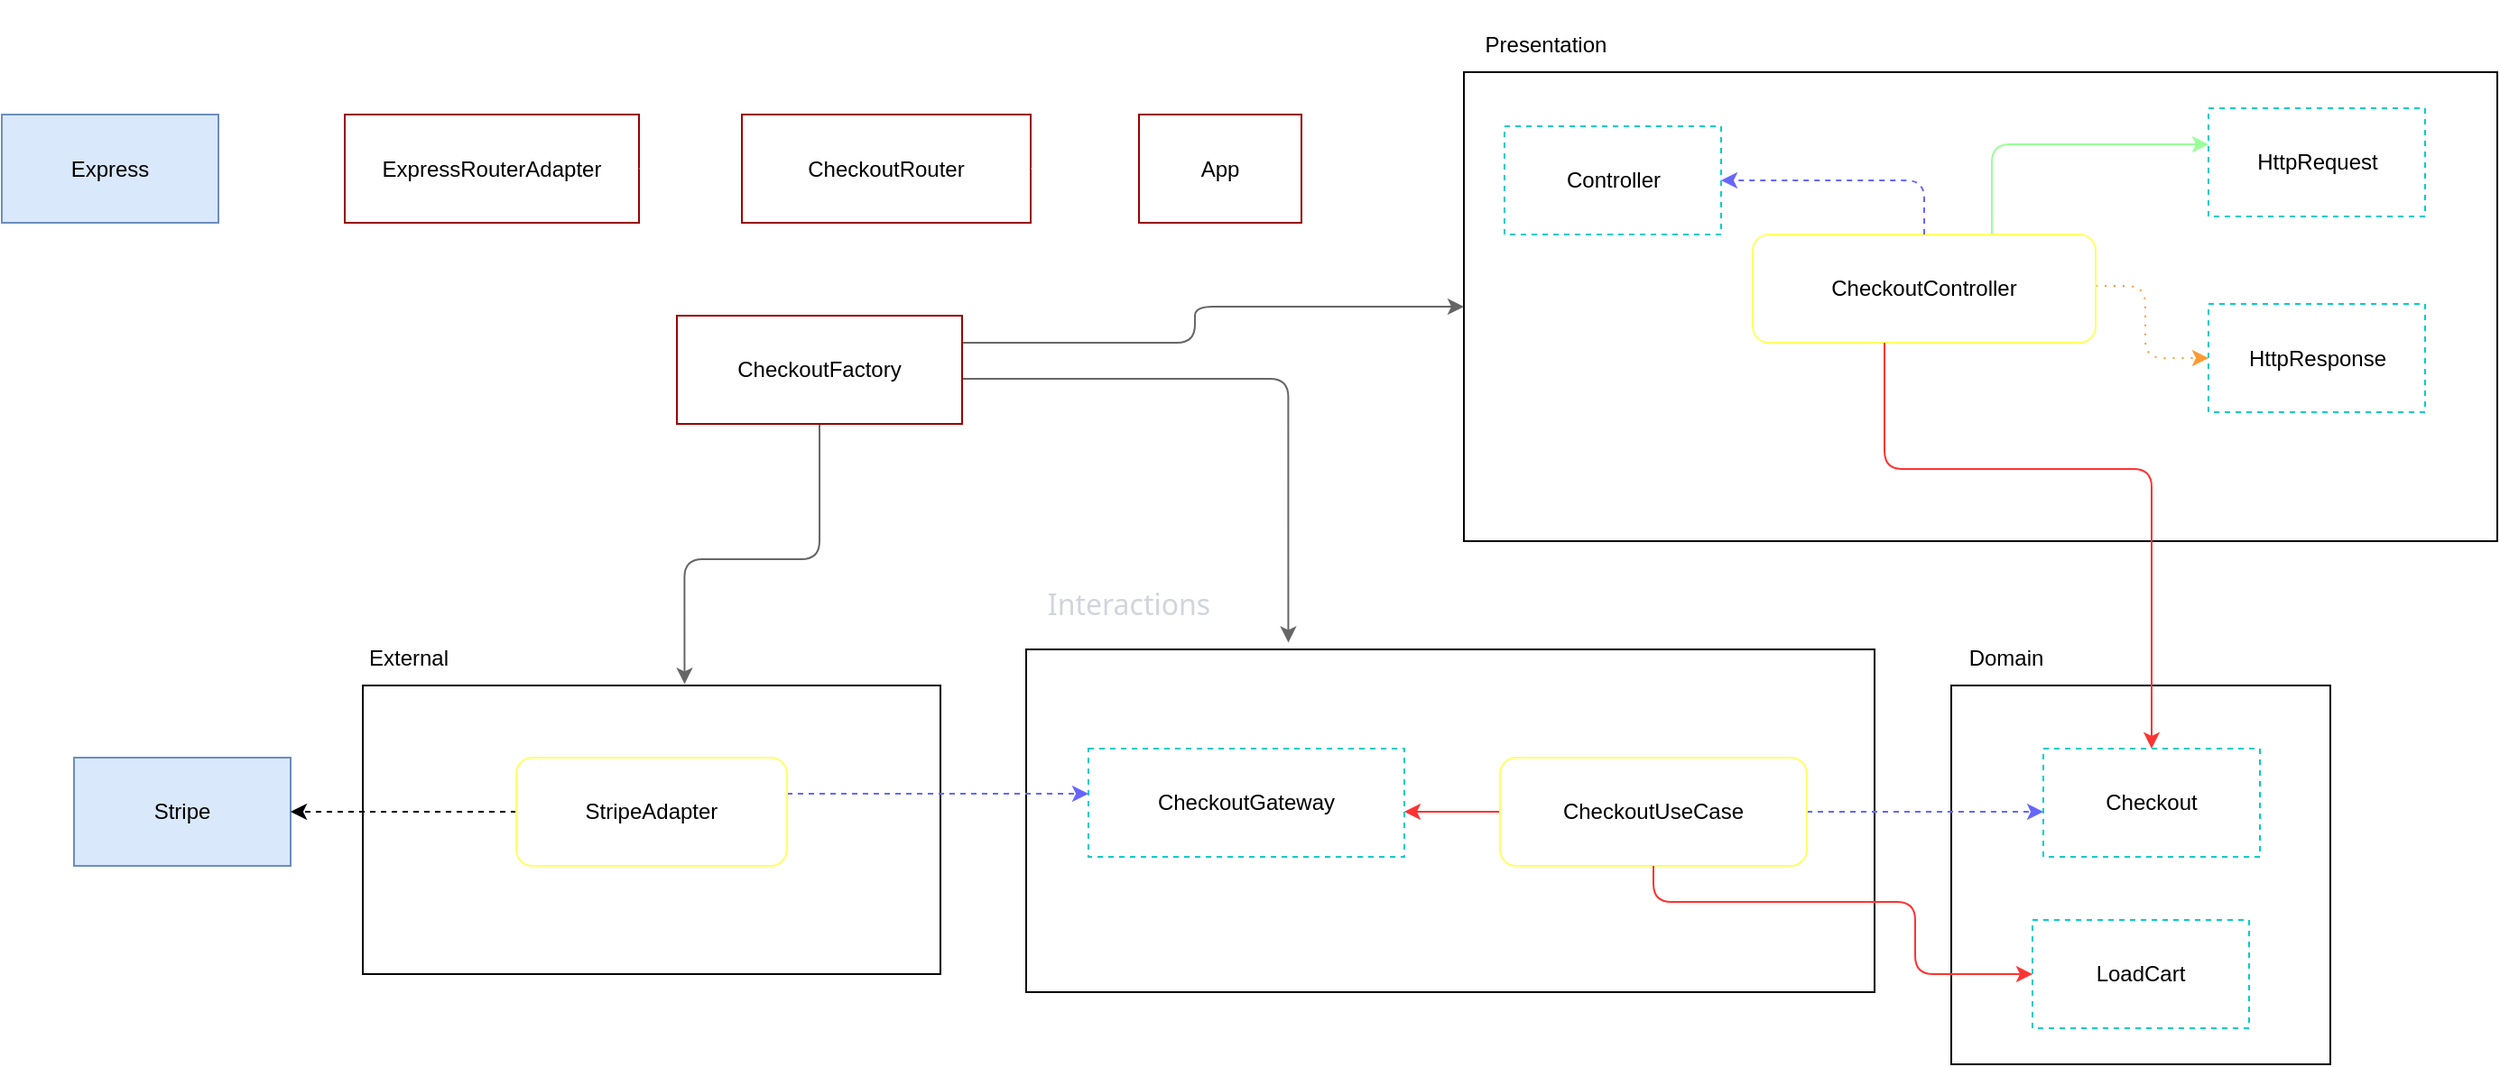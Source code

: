 <mxfile>
    <diagram id="CB3ceAA8CoP-bxzccKnG" name="Página-1">
        <mxGraphModel dx="1286" dy="645" grid="1" gridSize="10" guides="1" tooltips="1" connect="1" arrows="1" fold="1" page="1" pageScale="1" pageWidth="827" pageHeight="1169" math="0" shadow="0">
            <root>
                <mxCell id="0"/>
                <mxCell id="1" parent="0"/>
                <mxCell id="2" value="" style="rounded=0;whiteSpace=wrap;html=1;" vertex="1" parent="1">
                    <mxGeometry x="860" y="260" width="572.5" height="260" as="geometry"/>
                </mxCell>
                <mxCell id="3" style="edgeStyle=orthogonalEdgeStyle;html=1;strokeColor=#99ff99;" edge="1" parent="1" source="5" target="9">
                    <mxGeometry relative="1" as="geometry">
                        <Array as="points">
                            <mxPoint x="1152.5" y="300"/>
                        </Array>
                    </mxGeometry>
                </mxCell>
                <mxCell id="4" style="edgeStyle=orthogonalEdgeStyle;html=1;strokeColor=#ff9933;dashed=1;dashPattern=1 4;" edge="1" parent="1" source="5" target="10">
                    <mxGeometry relative="1" as="geometry">
                        <Array as="points">
                            <mxPoint x="1237.5" y="378.5"/>
                            <mxPoint x="1237.5" y="418.5"/>
                        </Array>
                    </mxGeometry>
                </mxCell>
                <mxCell id="5" value="CheckoutController" style="rounded=1;whiteSpace=wrap;html=1;strokeColor=#FFFF66;" vertex="1" parent="1">
                    <mxGeometry x="1020" y="350" width="190" height="60" as="geometry"/>
                </mxCell>
                <mxCell id="6" value="Presentation" style="text;html=1;strokeColor=none;fillColor=none;align=center;verticalAlign=middle;whiteSpace=wrap;rounded=0;" vertex="1" parent="1">
                    <mxGeometry x="860" y="230" width="90.5" height="30" as="geometry"/>
                </mxCell>
                <mxCell id="7" value="Controller" style="rounded=0;whiteSpace=wrap;html=1;strokeColor=#00CCCC;dashed=1;" vertex="1" parent="1">
                    <mxGeometry x="882.5" y="290" width="120" height="60" as="geometry"/>
                </mxCell>
                <mxCell id="8" value="" style="endArrow=classic;html=1;fillColor=#a20025;strokeColor=#6666FF;dashed=1;exitX=0.5;exitY=0;exitDx=0;exitDy=0;entryX=1;entryY=0.5;entryDx=0;entryDy=0;edgeStyle=orthogonalEdgeStyle;" edge="1" parent="1" source="5" target="7">
                    <mxGeometry width="50" height="50" relative="1" as="geometry">
                        <mxPoint x="1142.5" y="290" as="sourcePoint"/>
                        <mxPoint x="1262.5" y="290" as="targetPoint"/>
                    </mxGeometry>
                </mxCell>
                <mxCell id="9" value="HttpRequest" style="rounded=0;whiteSpace=wrap;html=1;strokeColor=#00CCCC;dashed=1;" vertex="1" parent="1">
                    <mxGeometry x="1272.5" y="280" width="120" height="60" as="geometry"/>
                </mxCell>
                <mxCell id="10" value="HttpResponse" style="rounded=0;whiteSpace=wrap;html=1;strokeColor=#00CCCC;dashed=1;" vertex="1" parent="1">
                    <mxGeometry x="1272.5" y="388.5" width="120" height="60" as="geometry"/>
                </mxCell>
                <mxCell id="11" value="" style="rounded=0;whiteSpace=wrap;html=1;" vertex="1" parent="1">
                    <mxGeometry x="1130" y="600" width="210" height="210" as="geometry"/>
                </mxCell>
                <mxCell id="12" value="Domain" style="text;html=1;align=center;verticalAlign=middle;resizable=0;points=[];autosize=1;strokeColor=none;fillColor=none;" vertex="1" parent="1">
                    <mxGeometry x="1130" y="570" width="60" height="30" as="geometry"/>
                </mxCell>
                <mxCell id="13" value="Checkout" style="rounded=0;whiteSpace=wrap;html=1;strokeColor=#00CCCC;dashed=1;" vertex="1" parent="1">
                    <mxGeometry x="1181" y="635" width="120" height="60" as="geometry"/>
                </mxCell>
                <mxCell id="14" style="edgeStyle=orthogonalEdgeStyle;html=1;strokeColor=#FF3333;" edge="1" parent="1" source="5" target="13">
                    <mxGeometry relative="1" as="geometry">
                        <Array as="points">
                            <mxPoint x="1093" y="480"/>
                            <mxPoint x="1241" y="480"/>
                        </Array>
                    </mxGeometry>
                </mxCell>
                <mxCell id="15" value="" style="rounded=0;whiteSpace=wrap;html=1;" vertex="1" parent="1">
                    <mxGeometry x="617.5" y="580" width="470" height="190" as="geometry"/>
                </mxCell>
                <mxCell id="16" style="edgeStyle=orthogonalEdgeStyle;html=1;strokeColor=#ff3333;" edge="1" parent="1" source="20" target="22">
                    <mxGeometry relative="1" as="geometry">
                        <Array as="points">
                            <mxPoint x="860" y="670"/>
                            <mxPoint x="860" y="670"/>
                        </Array>
                    </mxGeometry>
                </mxCell>
                <mxCell id="17" style="edgeStyle=orthogonalEdgeStyle;html=1;strokeColor=#6666FF;fillColor=#a20025;dashed=1;" edge="1" parent="1" source="20" target="13">
                    <mxGeometry relative="1" as="geometry">
                        <Array as="points">
                            <mxPoint x="1080" y="670"/>
                            <mxPoint x="1080" y="670"/>
                        </Array>
                    </mxGeometry>
                </mxCell>
                <mxCell id="20" value="CheckoutUseCase" style="rounded=1;whiteSpace=wrap;html=1;strokeColor=#FFFF66;" vertex="1" parent="1">
                    <mxGeometry x="880" y="640" width="170" height="60" as="geometry"/>
                </mxCell>
                <mxCell id="21" value="&lt;div style=&quot;text-align: start;&quot;&gt;&lt;span style=&quot;background-color: initial; font-size: 16px;&quot;&gt;&lt;font face=&quot;Söhne, ui-sans-serif, system-ui, -apple-system, Segoe UI, Roboto, Ubuntu, Cantarell, Noto Sans, sans-serif, Helvetica Neue, Arial, Apple Color Emoji, Segoe UI Emoji, Segoe UI Symbol, Noto Color Emoji&quot; color=&quot;#d1d5db&quot;&gt;Interactions&lt;/font&gt;&lt;/span&gt;&lt;/div&gt;" style="text;html=1;strokeColor=none;fillColor=none;align=center;verticalAlign=middle;whiteSpace=wrap;rounded=0;" vertex="1" parent="1">
                    <mxGeometry x="617.5" y="540" width="112.5" height="30" as="geometry"/>
                </mxCell>
                <mxCell id="22" value="CheckoutGateway" style="rounded=0;whiteSpace=wrap;html=1;strokeColor=#00CCCC;dashed=1;" vertex="1" parent="1">
                    <mxGeometry x="652" y="635" width="175" height="60" as="geometry"/>
                </mxCell>
                <mxCell id="23" value="" style="rounded=0;whiteSpace=wrap;html=1;" vertex="1" parent="1">
                    <mxGeometry x="250" y="600" width="320" height="160" as="geometry"/>
                </mxCell>
                <mxCell id="24" value="External" style="text;html=1;align=center;verticalAlign=middle;resizable=0;points=[];autosize=1;strokeColor=none;fillColor=none;" vertex="1" parent="1">
                    <mxGeometry x="240" y="570" width="70" height="30" as="geometry"/>
                </mxCell>
                <mxCell id="25" value="&lt;font color=&quot;#000000&quot;&gt;Stripe&lt;/font&gt;" style="rounded=0;whiteSpace=wrap;html=1;fillColor=#dae8fc;strokeColor=#6c8ebf;" vertex="1" parent="1">
                    <mxGeometry x="90" y="640" width="120" height="60" as="geometry"/>
                </mxCell>
                <mxCell id="26" style="edgeStyle=orthogonalEdgeStyle;html=1;dashed=1;" edge="1" parent="1" source="28" target="25">
                    <mxGeometry relative="1" as="geometry"/>
                </mxCell>
                <mxCell id="27" style="edgeStyle=orthogonalEdgeStyle;html=1;strokeColor=#6666FF;fillColor=#a20025;dashed=1;" edge="1" parent="1" source="28" target="22">
                    <mxGeometry relative="1" as="geometry">
                        <Array as="points">
                            <mxPoint x="620" y="660"/>
                            <mxPoint x="620" y="660"/>
                        </Array>
                    </mxGeometry>
                </mxCell>
                <mxCell id="28" value="StripeAdapter" style="rounded=1;whiteSpace=wrap;html=1;strokeColor=#FFFF66;" vertex="1" parent="1">
                    <mxGeometry x="335" y="640" width="150" height="60" as="geometry"/>
                </mxCell>
                <mxCell id="29" value="" style="rounded=0;whiteSpace=wrap;html=1;strokeColor=#FFFFFF;fontColor=#000000;" vertex="1" parent="1">
                    <mxGeometry x="200" y="250" width="610" height="260" as="geometry"/>
                </mxCell>
                <mxCell id="30" value="&lt;font color=&quot;#ffffff&quot;&gt;Main&lt;/font&gt;" style="text;html=1;align=center;verticalAlign=middle;resizable=0;points=[];autosize=1;strokeColor=none;fillColor=none;fontColor=#000000;" vertex="1" parent="1">
                    <mxGeometry x="200" y="220" width="50" height="30" as="geometry"/>
                </mxCell>
                <mxCell id="31" style="edgeStyle=orthogonalEdgeStyle;html=1;entryX=0.557;entryY=-0.005;entryDx=0;entryDy=0;entryPerimeter=0;strokeColor=#666666;" edge="1" parent="1" source="34" target="23">
                    <mxGeometry relative="1" as="geometry">
                        <Array as="points">
                            <mxPoint x="503" y="530"/>
                            <mxPoint x="428" y="530"/>
                        </Array>
                    </mxGeometry>
                </mxCell>
                <mxCell id="32" style="edgeStyle=orthogonalEdgeStyle;html=1;strokeColor=#666666;" edge="1" parent="1" source="34" target="2">
                    <mxGeometry relative="1" as="geometry">
                        <Array as="points">
                            <mxPoint x="711" y="410"/>
                            <mxPoint x="711" y="390"/>
                        </Array>
                    </mxGeometry>
                </mxCell>
                <mxCell id="33" style="edgeStyle=orthogonalEdgeStyle;html=1;entryX=0.309;entryY=-0.02;entryDx=0;entryDy=0;entryPerimeter=0;strokeColor=#666666;" edge="1" parent="1" source="34" target="15">
                    <mxGeometry relative="1" as="geometry">
                        <Array as="points">
                            <mxPoint x="763" y="430"/>
                        </Array>
                    </mxGeometry>
                </mxCell>
                <mxCell id="34" value="CheckoutFactory" style="rounded=0;whiteSpace=wrap;html=1;strokeColor=#990000;gradientColor=none;" vertex="1" parent="1">
                    <mxGeometry x="424" y="395" width="158" height="60" as="geometry"/>
                </mxCell>
                <mxCell id="35" style="edgeStyle=orthogonalEdgeStyle;html=1;strokeColor=#FFFFFF;fontColor=#FFFFFF;dashed=1;" edge="1" parent="1" source="36" target="41">
                    <mxGeometry relative="1" as="geometry"/>
                </mxCell>
                <mxCell id="36" value="ExpressRouterAdapter" style="rounded=0;whiteSpace=wrap;html=1;strokeColor=#990000;gradientColor=none;" vertex="1" parent="1">
                    <mxGeometry x="240" y="283.5" width="163" height="60" as="geometry"/>
                </mxCell>
                <mxCell id="37" style="edgeStyle=orthogonalEdgeStyle;html=1;strokeColor=#FFFFFF;fontColor=#FFFFFF;" edge="1" parent="1" source="38" target="36">
                    <mxGeometry relative="1" as="geometry"/>
                </mxCell>
                <mxCell id="38" value="CheckoutRouter" style="rounded=0;whiteSpace=wrap;html=1;strokeColor=#990000;gradientColor=none;" vertex="1" parent="1">
                    <mxGeometry x="460" y="283.5" width="160" height="60" as="geometry"/>
                </mxCell>
                <mxCell id="39" style="edgeStyle=orthogonalEdgeStyle;html=1;entryX=1;entryY=0.5;entryDx=0;entryDy=0;strokeColor=#FFFFFF;fontColor=#FFFFFF;" edge="1" parent="1" source="40" target="38">
                    <mxGeometry relative="1" as="geometry"/>
                </mxCell>
                <mxCell id="40" value="App" style="rounded=0;whiteSpace=wrap;html=1;strokeColor=#990000;gradientColor=none;" vertex="1" parent="1">
                    <mxGeometry x="680" y="283.5" width="90" height="60" as="geometry"/>
                </mxCell>
                <mxCell id="41" value="&lt;font color=&quot;#000000&quot;&gt;Express&lt;/font&gt;" style="rounded=0;whiteSpace=wrap;html=1;fillColor=#dae8fc;strokeColor=#6c8ebf;" vertex="1" parent="1">
                    <mxGeometry x="50" y="283.5" width="120" height="60" as="geometry"/>
                </mxCell>
                <mxCell id="56" style="edgeStyle=orthogonalEdgeStyle;html=1;strokeColor=#ff3333;fillColor=#a20025;" edge="1" parent="1" source="20" target="53">
                    <mxGeometry relative="1" as="geometry">
                        <Array as="points">
                            <mxPoint x="965" y="720"/>
                            <mxPoint x="1110" y="720"/>
                            <mxPoint x="1110" y="760"/>
                        </Array>
                    </mxGeometry>
                </mxCell>
                <mxCell id="53" value="LoadCart" style="rounded=0;whiteSpace=wrap;html=1;strokeColor=#00CCCC;dashed=1;" vertex="1" parent="1">
                    <mxGeometry x="1175" y="730" width="120" height="60" as="geometry"/>
                </mxCell>
            </root>
        </mxGraphModel>
    </diagram>
</mxfile>